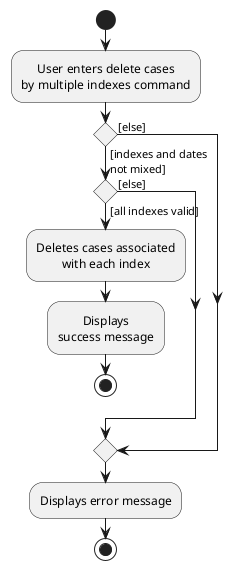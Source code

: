 @startuml
skinparam defaultTextAlignment center
@startuml
skinparam defaultTextAlignment center

start
:User enters delete cases\nby multiple indexes command;
if () then ([indexes and dates\nnot mixed])
if () then ([all indexes valid])
    :Deletes cases associated\nwith each index;
    :Displays\nsuccess message;
    stop
else ([else])
endif
else ([else])
endif
:Displays error message;
stop
@enduml
